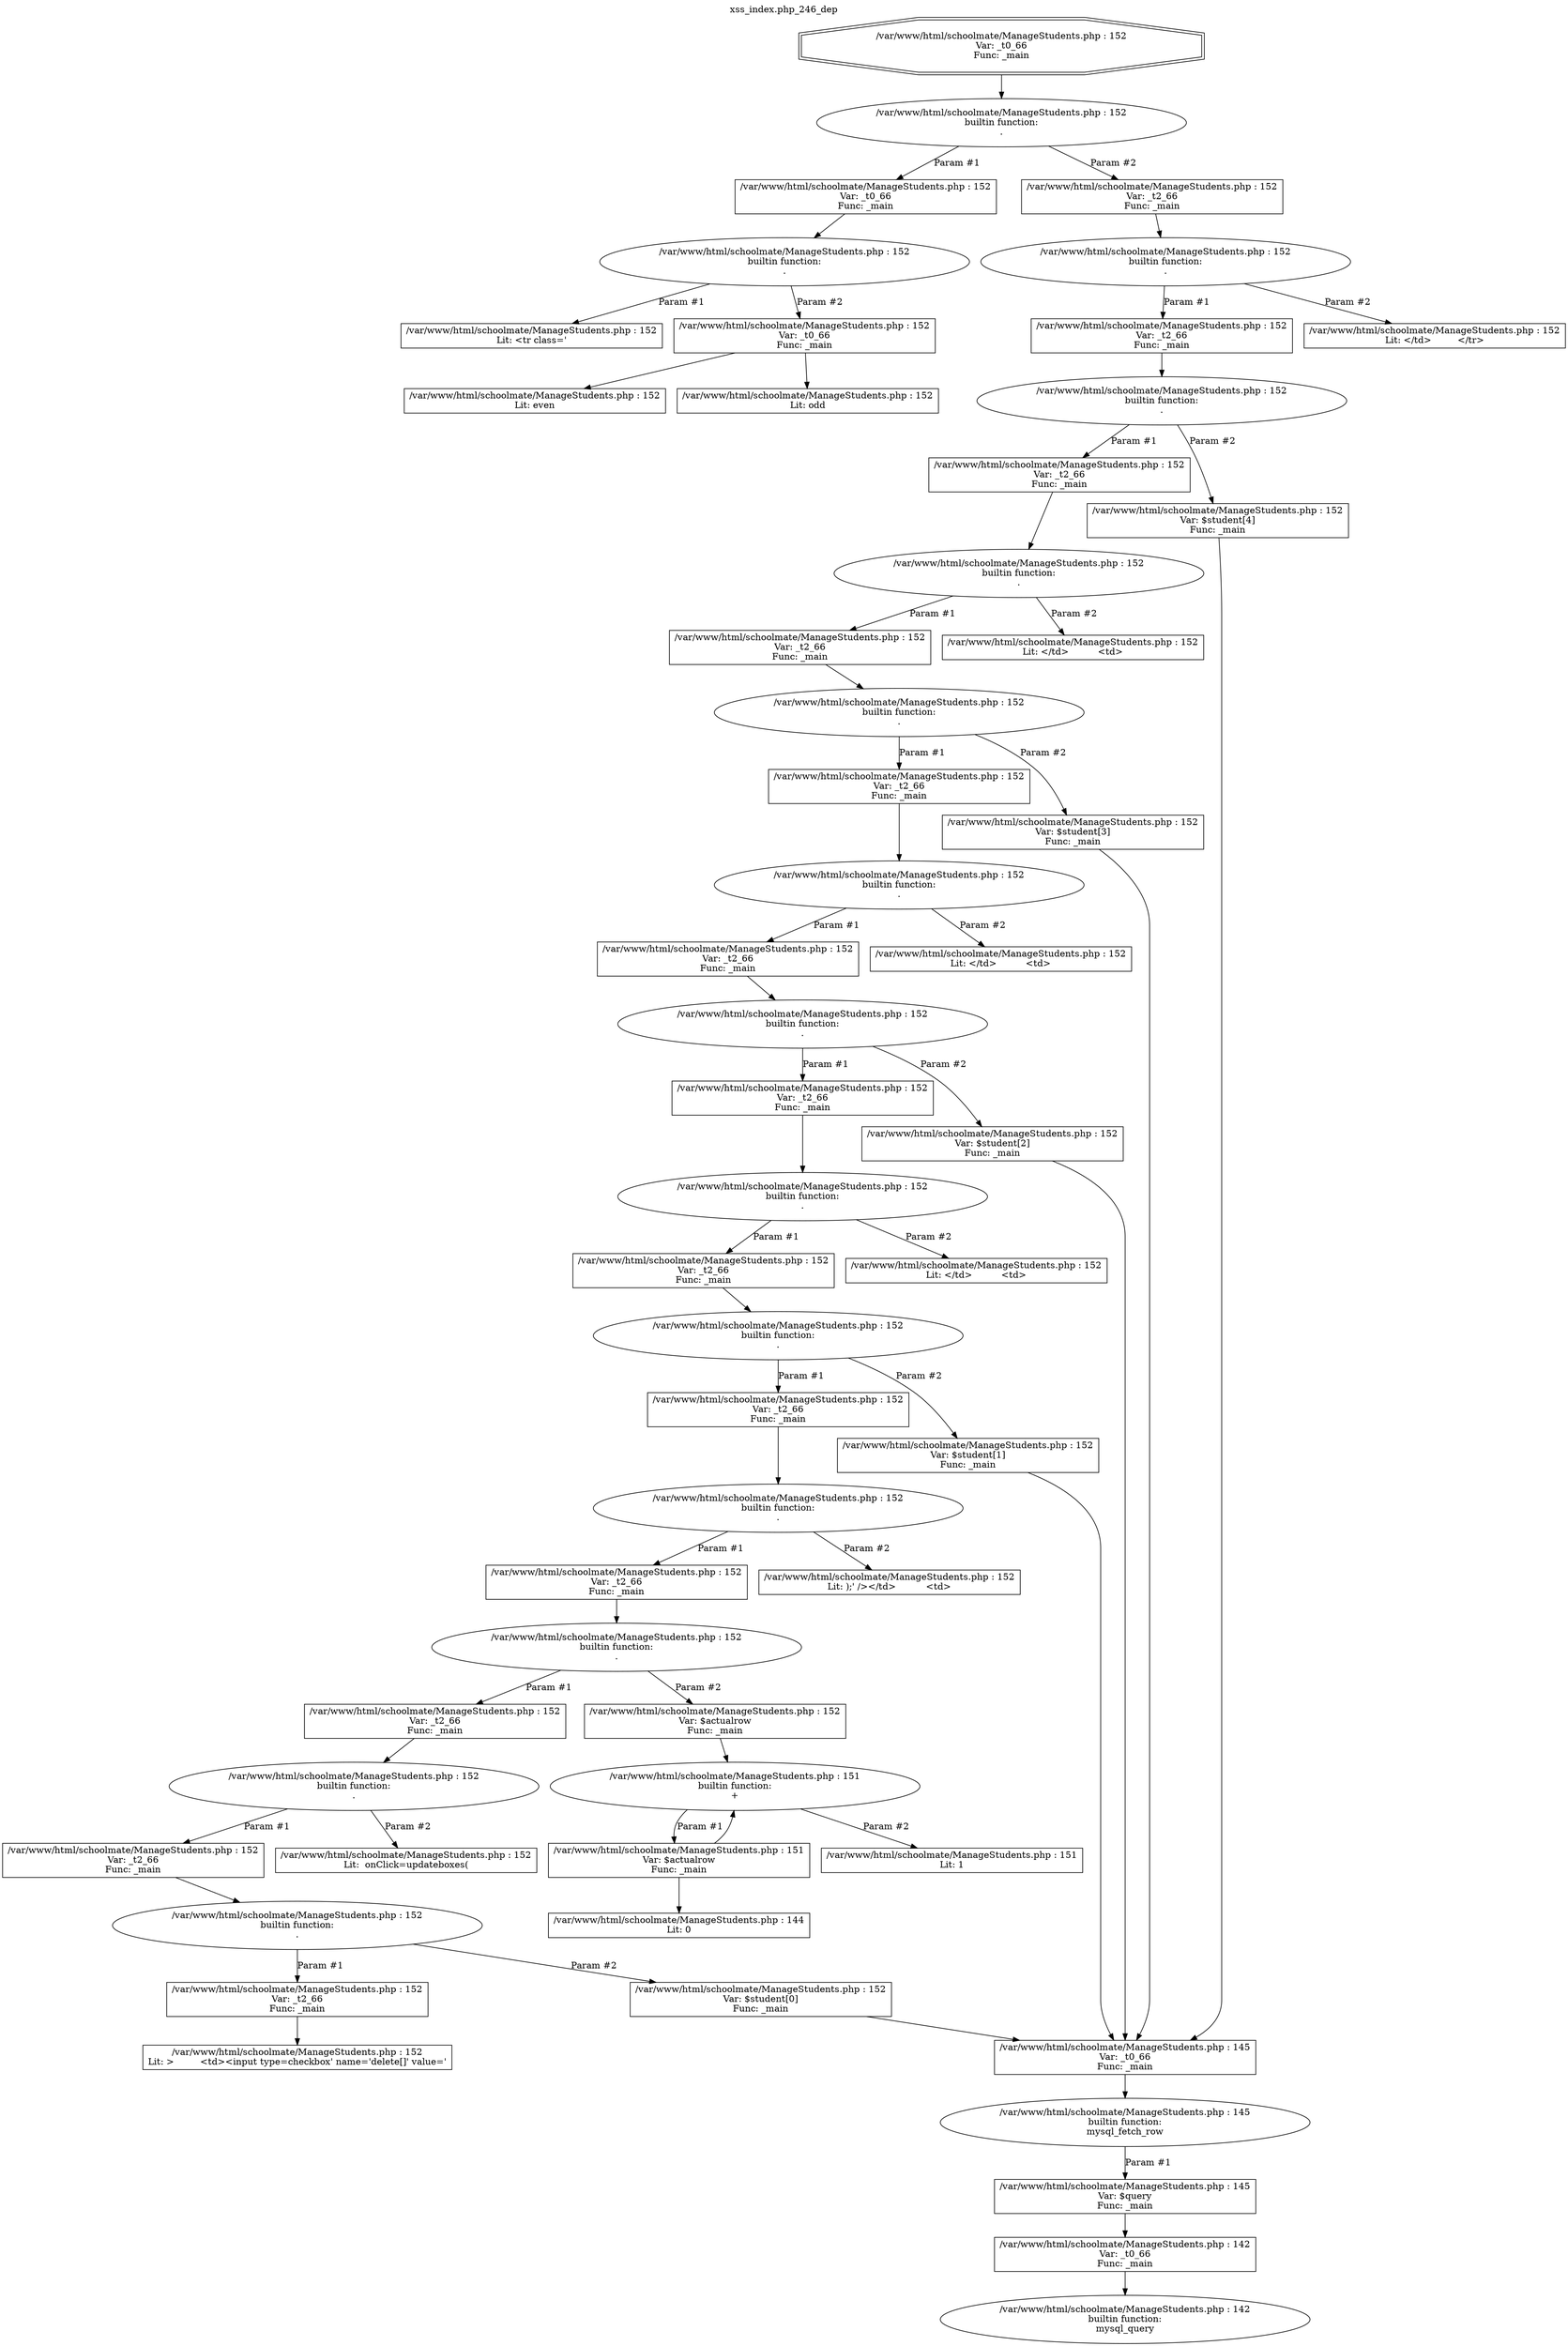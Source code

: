 digraph cfg {
  label="xss_index.php_246_dep";
  labelloc=t;
  n1 [shape=doubleoctagon, label="/var/www/html/schoolmate/ManageStudents.php : 152\nVar: _t0_66\nFunc: _main\n"];
  n2 [shape=ellipse, label="/var/www/html/schoolmate/ManageStudents.php : 152\nbuiltin function:\n.\n"];
  n3 [shape=box, label="/var/www/html/schoolmate/ManageStudents.php : 152\nVar: _t0_66\nFunc: _main\n"];
  n4 [shape=ellipse, label="/var/www/html/schoolmate/ManageStudents.php : 152\nbuiltin function:\n.\n"];
  n5 [shape=box, label="/var/www/html/schoolmate/ManageStudents.php : 152\nLit: <tr class='\n"];
  n6 [shape=box, label="/var/www/html/schoolmate/ManageStudents.php : 152\nVar: _t0_66\nFunc: _main\n"];
  n7 [shape=box, label="/var/www/html/schoolmate/ManageStudents.php : 152\nLit: even\n"];
  n8 [shape=box, label="/var/www/html/schoolmate/ManageStudents.php : 152\nLit: odd\n"];
  n9 [shape=box, label="/var/www/html/schoolmate/ManageStudents.php : 152\nVar: _t2_66\nFunc: _main\n"];
  n10 [shape=ellipse, label="/var/www/html/schoolmate/ManageStudents.php : 152\nbuiltin function:\n.\n"];
  n11 [shape=box, label="/var/www/html/schoolmate/ManageStudents.php : 152\nVar: _t2_66\nFunc: _main\n"];
  n12 [shape=ellipse, label="/var/www/html/schoolmate/ManageStudents.php : 152\nbuiltin function:\n.\n"];
  n13 [shape=box, label="/var/www/html/schoolmate/ManageStudents.php : 152\nVar: _t2_66\nFunc: _main\n"];
  n14 [shape=ellipse, label="/var/www/html/schoolmate/ManageStudents.php : 152\nbuiltin function:\n.\n"];
  n15 [shape=box, label="/var/www/html/schoolmate/ManageStudents.php : 152\nVar: _t2_66\nFunc: _main\n"];
  n16 [shape=ellipse, label="/var/www/html/schoolmate/ManageStudents.php : 152\nbuiltin function:\n.\n"];
  n17 [shape=box, label="/var/www/html/schoolmate/ManageStudents.php : 152\nVar: _t2_66\nFunc: _main\n"];
  n18 [shape=ellipse, label="/var/www/html/schoolmate/ManageStudents.php : 152\nbuiltin function:\n.\n"];
  n19 [shape=box, label="/var/www/html/schoolmate/ManageStudents.php : 152\nVar: _t2_66\nFunc: _main\n"];
  n20 [shape=ellipse, label="/var/www/html/schoolmate/ManageStudents.php : 152\nbuiltin function:\n.\n"];
  n21 [shape=box, label="/var/www/html/schoolmate/ManageStudents.php : 152\nVar: _t2_66\nFunc: _main\n"];
  n22 [shape=ellipse, label="/var/www/html/schoolmate/ManageStudents.php : 152\nbuiltin function:\n.\n"];
  n23 [shape=box, label="/var/www/html/schoolmate/ManageStudents.php : 152\nVar: _t2_66\nFunc: _main\n"];
  n24 [shape=ellipse, label="/var/www/html/schoolmate/ManageStudents.php : 152\nbuiltin function:\n.\n"];
  n25 [shape=box, label="/var/www/html/schoolmate/ManageStudents.php : 152\nVar: _t2_66\nFunc: _main\n"];
  n26 [shape=ellipse, label="/var/www/html/schoolmate/ManageStudents.php : 152\nbuiltin function:\n.\n"];
  n27 [shape=box, label="/var/www/html/schoolmate/ManageStudents.php : 152\nVar: _t2_66\nFunc: _main\n"];
  n28 [shape=ellipse, label="/var/www/html/schoolmate/ManageStudents.php : 152\nbuiltin function:\n.\n"];
  n29 [shape=box, label="/var/www/html/schoolmate/ManageStudents.php : 152\nVar: _t2_66\nFunc: _main\n"];
  n30 [shape=ellipse, label="/var/www/html/schoolmate/ManageStudents.php : 152\nbuiltin function:\n.\n"];
  n31 [shape=box, label="/var/www/html/schoolmate/ManageStudents.php : 152\nVar: _t2_66\nFunc: _main\n"];
  n32 [shape=ellipse, label="/var/www/html/schoolmate/ManageStudents.php : 152\nbuiltin function:\n.\n"];
  n33 [shape=box, label="/var/www/html/schoolmate/ManageStudents.php : 152\nVar: _t2_66\nFunc: _main\n"];
  n34 [shape=box, label="/var/www/html/schoolmate/ManageStudents.php : 152\nLit: >	  <td><input type=checkbox' name='delete[]' value='\n"];
  n35 [shape=box, label="/var/www/html/schoolmate/ManageStudents.php : 152\nVar: $student[0]\nFunc: _main\n"];
  n36 [shape=box, label="/var/www/html/schoolmate/ManageStudents.php : 145\nVar: _t0_66\nFunc: _main\n"];
  n37 [shape=ellipse, label="/var/www/html/schoolmate/ManageStudents.php : 145\nbuiltin function:\nmysql_fetch_row\n"];
  n38 [shape=box, label="/var/www/html/schoolmate/ManageStudents.php : 145\nVar: $query\nFunc: _main\n"];
  n39 [shape=box, label="/var/www/html/schoolmate/ManageStudents.php : 142\nVar: _t0_66\nFunc: _main\n"];
  n40 [shape=ellipse, label="/var/www/html/schoolmate/ManageStudents.php : 142\nbuiltin function:\nmysql_query\n"];
  n41 [shape=box, label="/var/www/html/schoolmate/ManageStudents.php : 152\nLit:  onClick=updateboxes(\n"];
  n42 [shape=box, label="/var/www/html/schoolmate/ManageStudents.php : 152\nVar: $actualrow\nFunc: _main\n"];
  n43 [shape=ellipse, label="/var/www/html/schoolmate/ManageStudents.php : 151\nbuiltin function:\n+\n"];
  n44 [shape=box, label="/var/www/html/schoolmate/ManageStudents.php : 151\nVar: $actualrow\nFunc: _main\n"];
  n45 [shape=box, label="/var/www/html/schoolmate/ManageStudents.php : 144\nLit: 0\n"];
  n46 [shape=box, label="/var/www/html/schoolmate/ManageStudents.php : 151\nLit: 1\n"];
  n47 [shape=box, label="/var/www/html/schoolmate/ManageStudents.php : 152\nLit: );' /></td>	  <td>\n"];
  n48 [shape=box, label="/var/www/html/schoolmate/ManageStudents.php : 152\nVar: $student[1]\nFunc: _main\n"];
  n49 [shape=box, label="/var/www/html/schoolmate/ManageStudents.php : 152\nLit: </td>	  <td>\n"];
  n50 [shape=box, label="/var/www/html/schoolmate/ManageStudents.php : 152\nVar: $student[2]\nFunc: _main\n"];
  n51 [shape=box, label="/var/www/html/schoolmate/ManageStudents.php : 152\nLit: </td>	  <td>\n"];
  n52 [shape=box, label="/var/www/html/schoolmate/ManageStudents.php : 152\nVar: $student[3]\nFunc: _main\n"];
  n53 [shape=box, label="/var/www/html/schoolmate/ManageStudents.php : 152\nLit: </td>	  <td>\n"];
  n54 [shape=box, label="/var/www/html/schoolmate/ManageStudents.php : 152\nVar: $student[4]\nFunc: _main\n"];
  n55 [shape=box, label="/var/www/html/schoolmate/ManageStudents.php : 152\nLit: </td>	 </tr>\n"];
  n1 -> n2;
  n3 -> n4;
  n4 -> n5[label="Param #1"];
  n4 -> n6[label="Param #2"];
  n6 -> n7;
  n6 -> n8;
  n2 -> n3[label="Param #1"];
  n2 -> n9[label="Param #2"];
  n9 -> n10;
  n11 -> n12;
  n13 -> n14;
  n15 -> n16;
  n17 -> n18;
  n19 -> n20;
  n21 -> n22;
  n23 -> n24;
  n25 -> n26;
  n27 -> n28;
  n29 -> n30;
  n31 -> n32;
  n33 -> n34;
  n32 -> n33[label="Param #1"];
  n32 -> n35[label="Param #2"];
  n36 -> n37;
  n39 -> n40;
  n38 -> n39;
  n37 -> n38[label="Param #1"];
  n35 -> n36;
  n30 -> n31[label="Param #1"];
  n30 -> n41[label="Param #2"];
  n28 -> n29[label="Param #1"];
  n28 -> n42[label="Param #2"];
  n42 -> n43;
  n44 -> n45;
  n44 -> n43;
  n43 -> n44[label="Param #1"];
  n43 -> n46[label="Param #2"];
  n26 -> n27[label="Param #1"];
  n26 -> n47[label="Param #2"];
  n24 -> n25[label="Param #1"];
  n24 -> n48[label="Param #2"];
  n48 -> n36;
  n22 -> n23[label="Param #1"];
  n22 -> n49[label="Param #2"];
  n20 -> n21[label="Param #1"];
  n20 -> n50[label="Param #2"];
  n50 -> n36;
  n18 -> n19[label="Param #1"];
  n18 -> n51[label="Param #2"];
  n16 -> n17[label="Param #1"];
  n16 -> n52[label="Param #2"];
  n52 -> n36;
  n14 -> n15[label="Param #1"];
  n14 -> n53[label="Param #2"];
  n12 -> n13[label="Param #1"];
  n12 -> n54[label="Param #2"];
  n54 -> n36;
  n10 -> n11[label="Param #1"];
  n10 -> n55[label="Param #2"];
}
